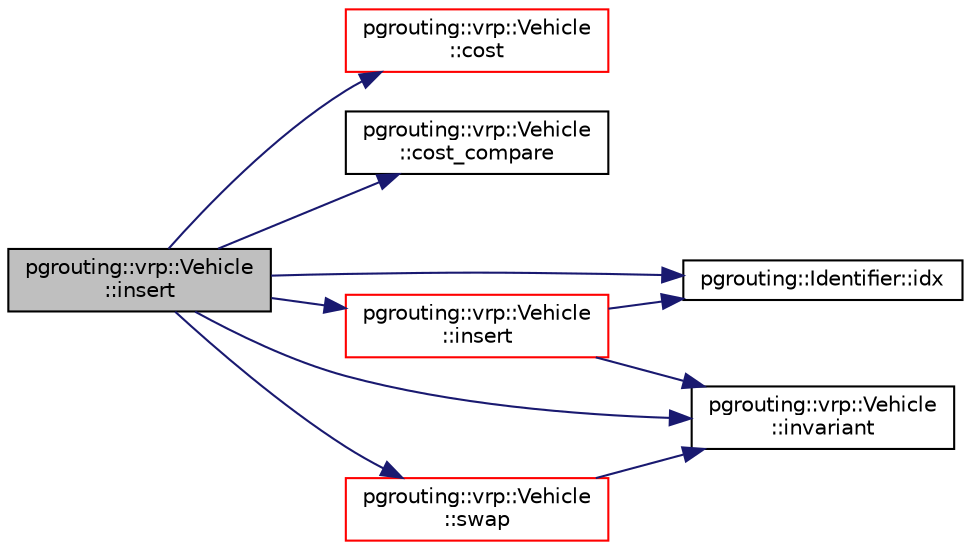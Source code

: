 digraph "pgrouting::vrp::Vehicle::insert"
{
  edge [fontname="Helvetica",fontsize="10",labelfontname="Helvetica",labelfontsize="10"];
  node [fontname="Helvetica",fontsize="10",shape=record];
  rankdir="LR";
  Node1 [label="pgrouting::vrp::Vehicle\l::insert",height=0.2,width=0.4,color="black", fillcolor="grey75", style="filled" fontcolor="black"];
  Node1 -> Node2 [color="midnightblue",fontsize="10",style="solid",fontname="Helvetica"];
  Node2 [label="pgrouting::vrp::Vehicle\l::cost",height=0.2,width=0.4,color="red", fillcolor="white", style="filled",URL="$classpgrouting_1_1vrp_1_1Vehicle.html#a121239d471cfeefc7c40b23bf787a837"];
  Node1 -> Node3 [color="midnightblue",fontsize="10",style="solid",fontname="Helvetica"];
  Node3 [label="pgrouting::vrp::Vehicle\l::cost_compare",height=0.2,width=0.4,color="black", fillcolor="white", style="filled",URL="$classpgrouting_1_1vrp_1_1Vehicle.html#acc73992a7fe2a903bdaf35c5b3da0d09"];
  Node1 -> Node4 [color="midnightblue",fontsize="10",style="solid",fontname="Helvetica"];
  Node4 [label="pgrouting::Identifier::idx",height=0.2,width=0.4,color="black", fillcolor="white", style="filled",URL="$classpgrouting_1_1Identifier.html#a8a62909e1ef823d91e630c53132c14e6"];
  Node1 -> Node5 [color="midnightblue",fontsize="10",style="solid",fontname="Helvetica"];
  Node5 [label="pgrouting::vrp::Vehicle\l::insert",height=0.2,width=0.4,color="red", fillcolor="white", style="filled",URL="$classpgrouting_1_1vrp_1_1Vehicle.html#af98de97049075d4db58f3e97dc9185aa",tooltip="@ { "];
  Node5 -> Node4 [color="midnightblue",fontsize="10",style="solid",fontname="Helvetica"];
  Node5 -> Node6 [color="midnightblue",fontsize="10",style="solid",fontname="Helvetica"];
  Node6 [label="pgrouting::vrp::Vehicle\l::invariant",height=0.2,width=0.4,color="black", fillcolor="white", style="filled",URL="$classpgrouting_1_1vrp_1_1Vehicle.html#a36df8fd6ae985f8f0a27b84638d075b8",tooltip="Invariant The path must: "];
  Node1 -> Node6 [color="midnightblue",fontsize="10",style="solid",fontname="Helvetica"];
  Node1 -> Node7 [color="midnightblue",fontsize="10",style="solid",fontname="Helvetica"];
  Node7 [label="pgrouting::vrp::Vehicle\l::swap",height=0.2,width=0.4,color="red", fillcolor="white", style="filled",URL="$classpgrouting_1_1vrp_1_1Vehicle.html#a0d79d716f770c845cfb2e811688fc350",tooltip="Swap two nodes in the path. "];
  Node7 -> Node6 [color="midnightblue",fontsize="10",style="solid",fontname="Helvetica"];
}
